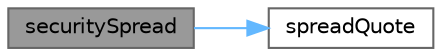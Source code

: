 digraph "securitySpread"
{
 // INTERACTIVE_SVG=YES
 // LATEX_PDF_SIZE
  bgcolor="transparent";
  edge [fontname=Helvetica,fontsize=10,labelfontname=Helvetica,labelfontsize=10];
  node [fontname=Helvetica,fontsize=10,shape=box,height=0.2,width=0.4];
  rankdir="LR";
  Node1 [label="securitySpread",height=0.2,width=0.4,color="gray40", fillcolor="grey60", style="filled", fontcolor="black",tooltip=" "];
  Node1 -> Node2 [color="steelblue1",style="solid"];
  Node2 [label="spreadQuote",height=0.2,width=0.4,color="grey40", fillcolor="white", style="filled",URL="$classore_1_1data_1_1_bond_spread_imply_market.html#a7452003c50ee07142fb21af0c6064571",tooltip=" "];
}
